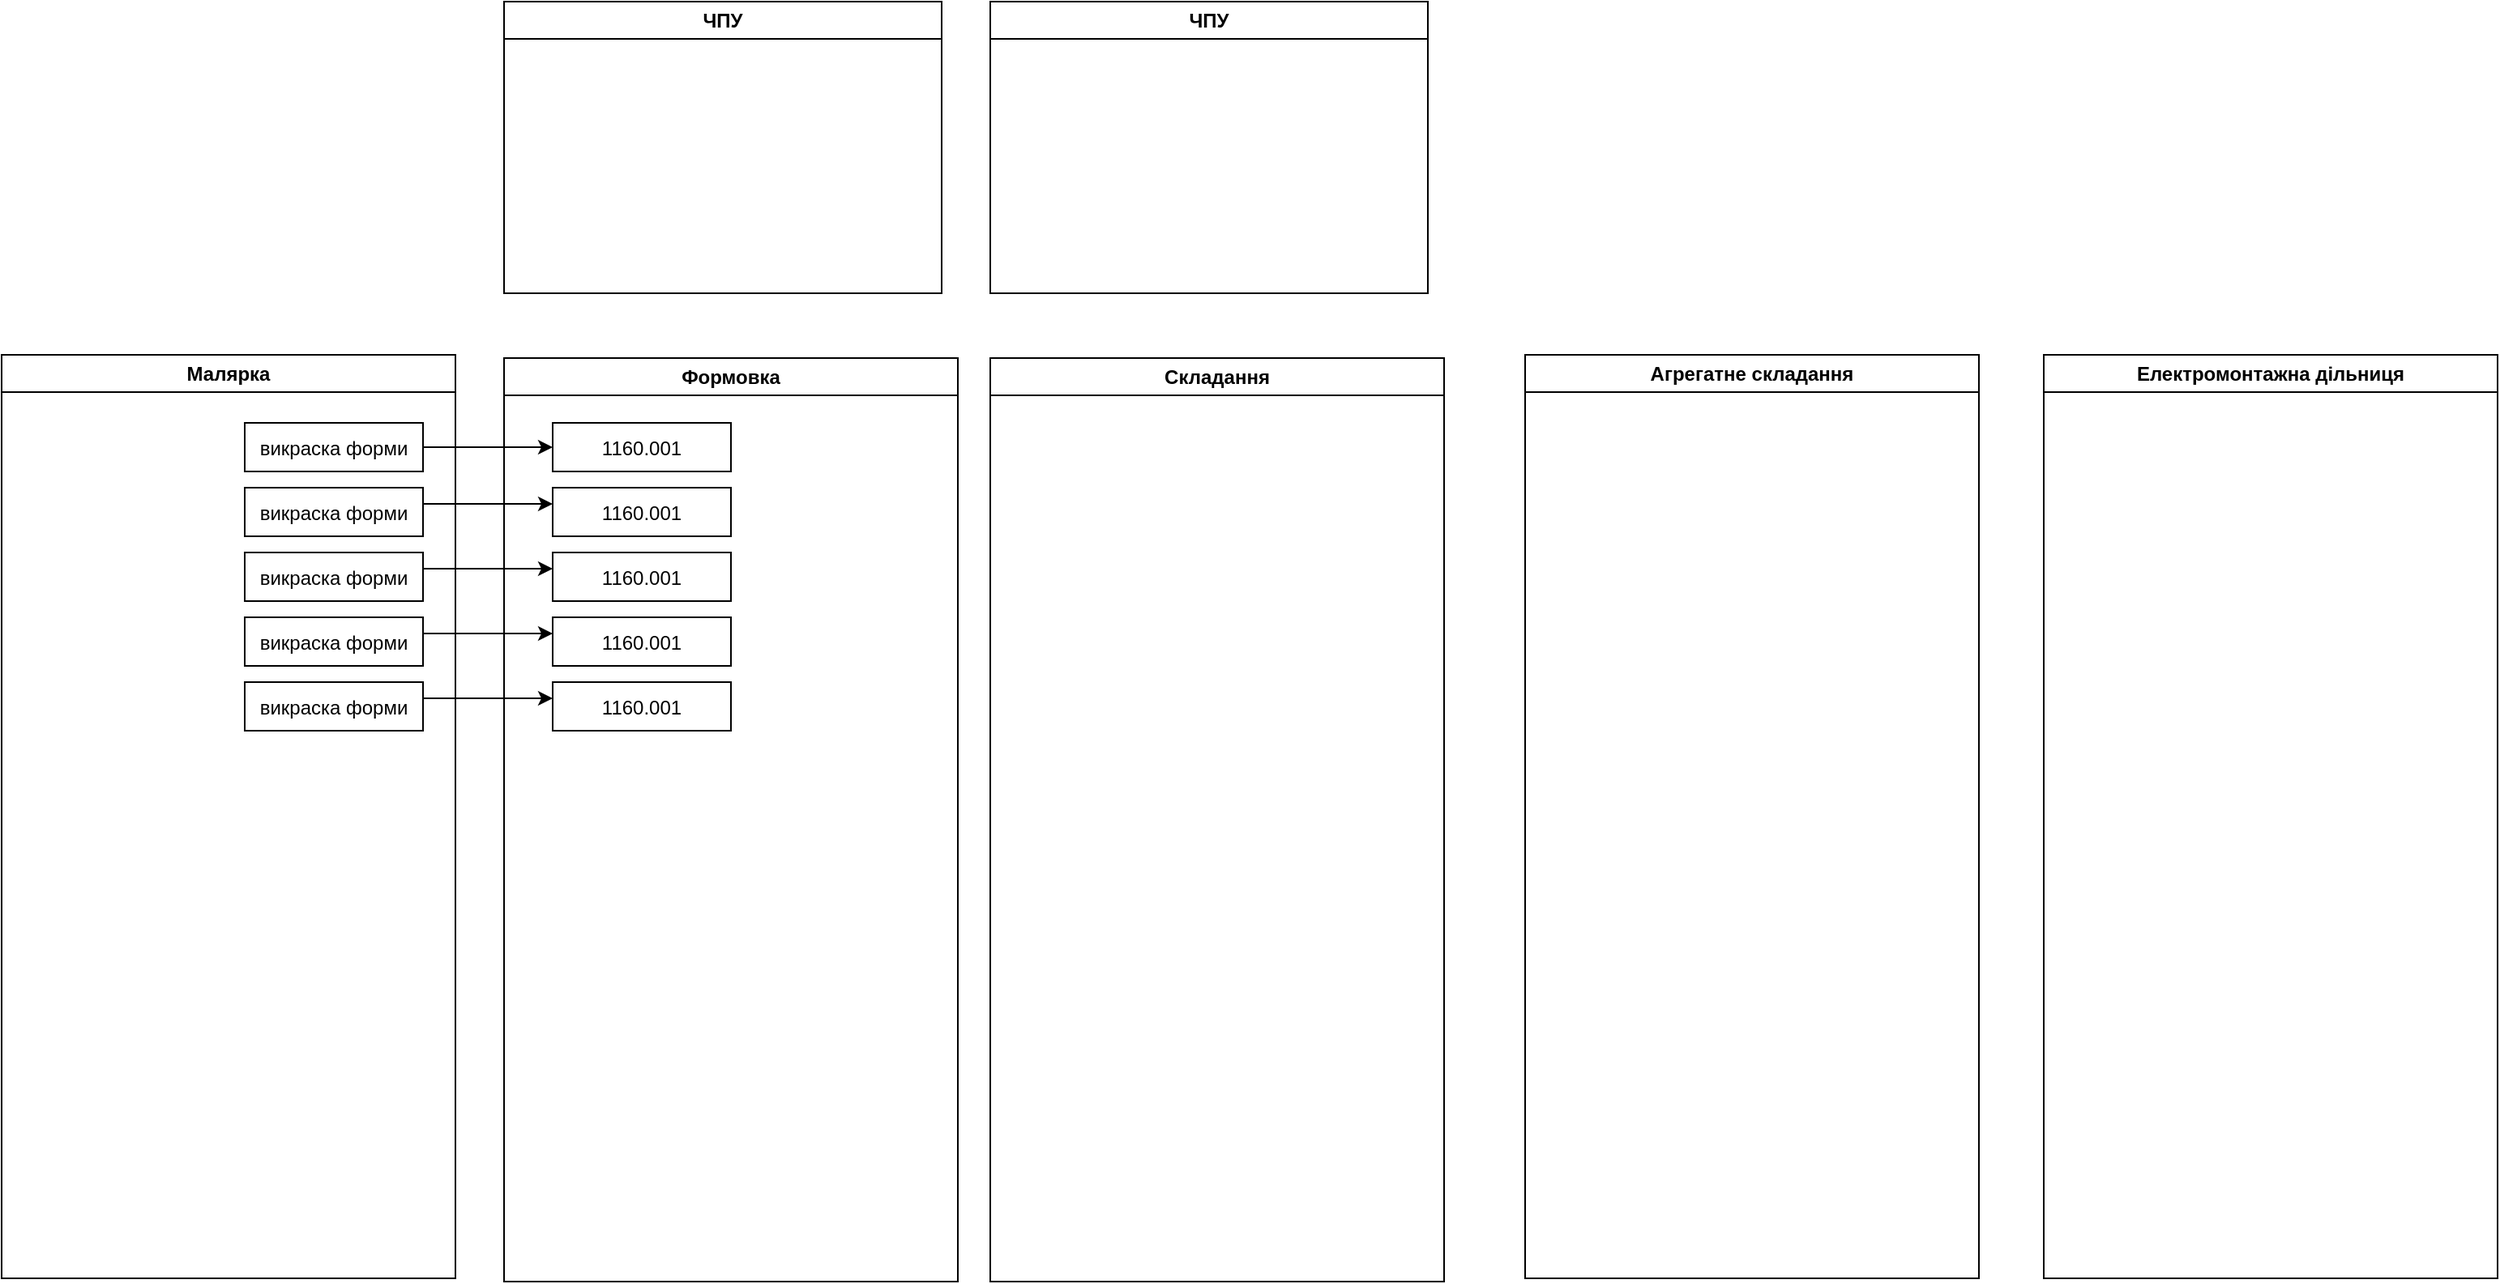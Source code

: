 <mxfile version="26.2.14">
  <diagram name="Page-1" id="e7e014a7-5840-1c2e-5031-d8a46d1fe8dd">
    <mxGraphModel dx="1678" dy="1700" grid="1" gridSize="10" guides="1" tooltips="1" connect="1" arrows="1" fold="1" page="1" pageScale="1" pageWidth="1169" pageHeight="826" background="none" math="0" shadow="0">
      <root>
        <mxCell id="0" />
        <mxCell id="1" parent="0" />
        <mxCell id="2" value="Малярка" style="swimlane;whiteSpace=wrap" parent="1" vertex="1">
          <mxGeometry x="100" y="128" width="280" height="570" as="geometry" />
        </mxCell>
        <mxCell id="7" value="викраска форми" style="" parent="2" vertex="1">
          <mxGeometry x="150" y="42" width="110" height="30" as="geometry" />
        </mxCell>
        <mxCell id="ZFgXIYBRlFsBKdHk3r_l-41" value="викраска форми" style="" vertex="1" parent="2">
          <mxGeometry x="150" y="82" width="110" height="30" as="geometry" />
        </mxCell>
        <mxCell id="ZFgXIYBRlFsBKdHk3r_l-42" value="викраска форми" style="" vertex="1" parent="2">
          <mxGeometry x="150" y="122" width="110" height="30" as="geometry" />
        </mxCell>
        <mxCell id="ZFgXIYBRlFsBKdHk3r_l-43" value="викраска форми" style="" vertex="1" parent="2">
          <mxGeometry x="150" y="202" width="110" height="30" as="geometry" />
        </mxCell>
        <mxCell id="ZFgXIYBRlFsBKdHk3r_l-44" value="викраска форми" style="" vertex="1" parent="2">
          <mxGeometry x="150" y="162" width="110" height="30" as="geometry" />
        </mxCell>
        <mxCell id="4" value="Складання" style="swimlane;whiteSpace=wrap" parent="1" vertex="1">
          <mxGeometry x="710" y="130" width="280" height="570" as="geometry" />
        </mxCell>
        <mxCell id="b3la3fIPvDPqnJ_Hfxcg-51" value="Агрегатне складання" style="swimlane;whiteSpace=wrap" parent="1" vertex="1">
          <mxGeometry x="1040" y="128" width="280" height="570" as="geometry" />
        </mxCell>
        <mxCell id="b3la3fIPvDPqnJ_Hfxcg-57" value="Електромонтажна дільниця" style="swimlane;whiteSpace=wrap" parent="1" vertex="1">
          <mxGeometry x="1360" y="128" width="280" height="570" as="geometry" />
        </mxCell>
        <mxCell id="ZFgXIYBRlFsBKdHk3r_l-45" value="Формовка" style="swimlane;whiteSpace=wrap" vertex="1" parent="1">
          <mxGeometry x="410" y="130" width="280" height="570" as="geometry" />
        </mxCell>
        <mxCell id="ZFgXIYBRlFsBKdHk3r_l-46" value="1160.001" style="" vertex="1" parent="ZFgXIYBRlFsBKdHk3r_l-45">
          <mxGeometry x="30" y="40" width="110" height="30" as="geometry" />
        </mxCell>
        <mxCell id="ZFgXIYBRlFsBKdHk3r_l-47" value="1160.001" style="" vertex="1" parent="ZFgXIYBRlFsBKdHk3r_l-45">
          <mxGeometry x="30" y="80" width="110" height="30" as="geometry" />
        </mxCell>
        <mxCell id="ZFgXIYBRlFsBKdHk3r_l-48" value="1160.001" style="" vertex="1" parent="ZFgXIYBRlFsBKdHk3r_l-45">
          <mxGeometry x="30" y="120" width="110" height="30" as="geometry" />
        </mxCell>
        <mxCell id="ZFgXIYBRlFsBKdHk3r_l-49" value="1160.001" style="" vertex="1" parent="ZFgXIYBRlFsBKdHk3r_l-45">
          <mxGeometry x="30" y="200" width="110" height="30" as="geometry" />
        </mxCell>
        <mxCell id="ZFgXIYBRlFsBKdHk3r_l-50" value="1160.001" style="" vertex="1" parent="ZFgXIYBRlFsBKdHk3r_l-45">
          <mxGeometry x="30" y="160" width="110" height="30" as="geometry" />
        </mxCell>
        <mxCell id="ZFgXIYBRlFsBKdHk3r_l-55" value="" style="endArrow=classic;html=1;rounded=0;exitX=1;exitY=0.5;exitDx=0;exitDy=0;entryX=0;entryY=0.5;entryDx=0;entryDy=0;" edge="1" parent="ZFgXIYBRlFsBKdHk3r_l-45">
          <mxGeometry width="50" height="50" relative="1" as="geometry">
            <mxPoint x="-50" y="210" as="sourcePoint" />
            <mxPoint x="30" y="210" as="targetPoint" />
          </mxGeometry>
        </mxCell>
        <mxCell id="ZFgXIYBRlFsBKdHk3r_l-51" value="" style="endArrow=classic;html=1;rounded=0;exitX=1;exitY=0.5;exitDx=0;exitDy=0;entryX=0;entryY=0.5;entryDx=0;entryDy=0;" edge="1" parent="1" source="7" target="ZFgXIYBRlFsBKdHk3r_l-46">
          <mxGeometry width="50" height="50" relative="1" as="geometry">
            <mxPoint x="110" y="410" as="sourcePoint" />
            <mxPoint x="160" y="360" as="targetPoint" />
          </mxGeometry>
        </mxCell>
        <mxCell id="ZFgXIYBRlFsBKdHk3r_l-52" value="" style="endArrow=classic;html=1;rounded=0;exitX=1;exitY=0.5;exitDx=0;exitDy=0;entryX=0;entryY=0.5;entryDx=0;entryDy=0;" edge="1" parent="1">
          <mxGeometry width="50" height="50" relative="1" as="geometry">
            <mxPoint x="360" y="220" as="sourcePoint" />
            <mxPoint x="440" y="220" as="targetPoint" />
          </mxGeometry>
        </mxCell>
        <mxCell id="ZFgXIYBRlFsBKdHk3r_l-53" value="" style="endArrow=classic;html=1;rounded=0;exitX=1;exitY=0.5;exitDx=0;exitDy=0;entryX=0;entryY=0.5;entryDx=0;entryDy=0;" edge="1" parent="1">
          <mxGeometry width="50" height="50" relative="1" as="geometry">
            <mxPoint x="360" y="260" as="sourcePoint" />
            <mxPoint x="440" y="260" as="targetPoint" />
          </mxGeometry>
        </mxCell>
        <mxCell id="ZFgXIYBRlFsBKdHk3r_l-54" value="" style="endArrow=classic;html=1;rounded=0;exitX=1;exitY=0.5;exitDx=0;exitDy=0;entryX=0;entryY=0.5;entryDx=0;entryDy=0;" edge="1" parent="1">
          <mxGeometry width="50" height="50" relative="1" as="geometry">
            <mxPoint x="360" y="300" as="sourcePoint" />
            <mxPoint x="440" y="300" as="targetPoint" />
          </mxGeometry>
        </mxCell>
        <mxCell id="ZFgXIYBRlFsBKdHk3r_l-58" value="ЧПУ" style="swimlane;whiteSpace=wrap" vertex="1" parent="1">
          <mxGeometry x="410" y="-90" width="270" height="180" as="geometry" />
        </mxCell>
        <mxCell id="ZFgXIYBRlFsBKdHk3r_l-60" value="ЧПУ" style="swimlane;whiteSpace=wrap;startSize=23;" vertex="1" parent="1">
          <mxGeometry x="710" y="-90" width="270" height="180" as="geometry" />
        </mxCell>
      </root>
    </mxGraphModel>
  </diagram>
</mxfile>
